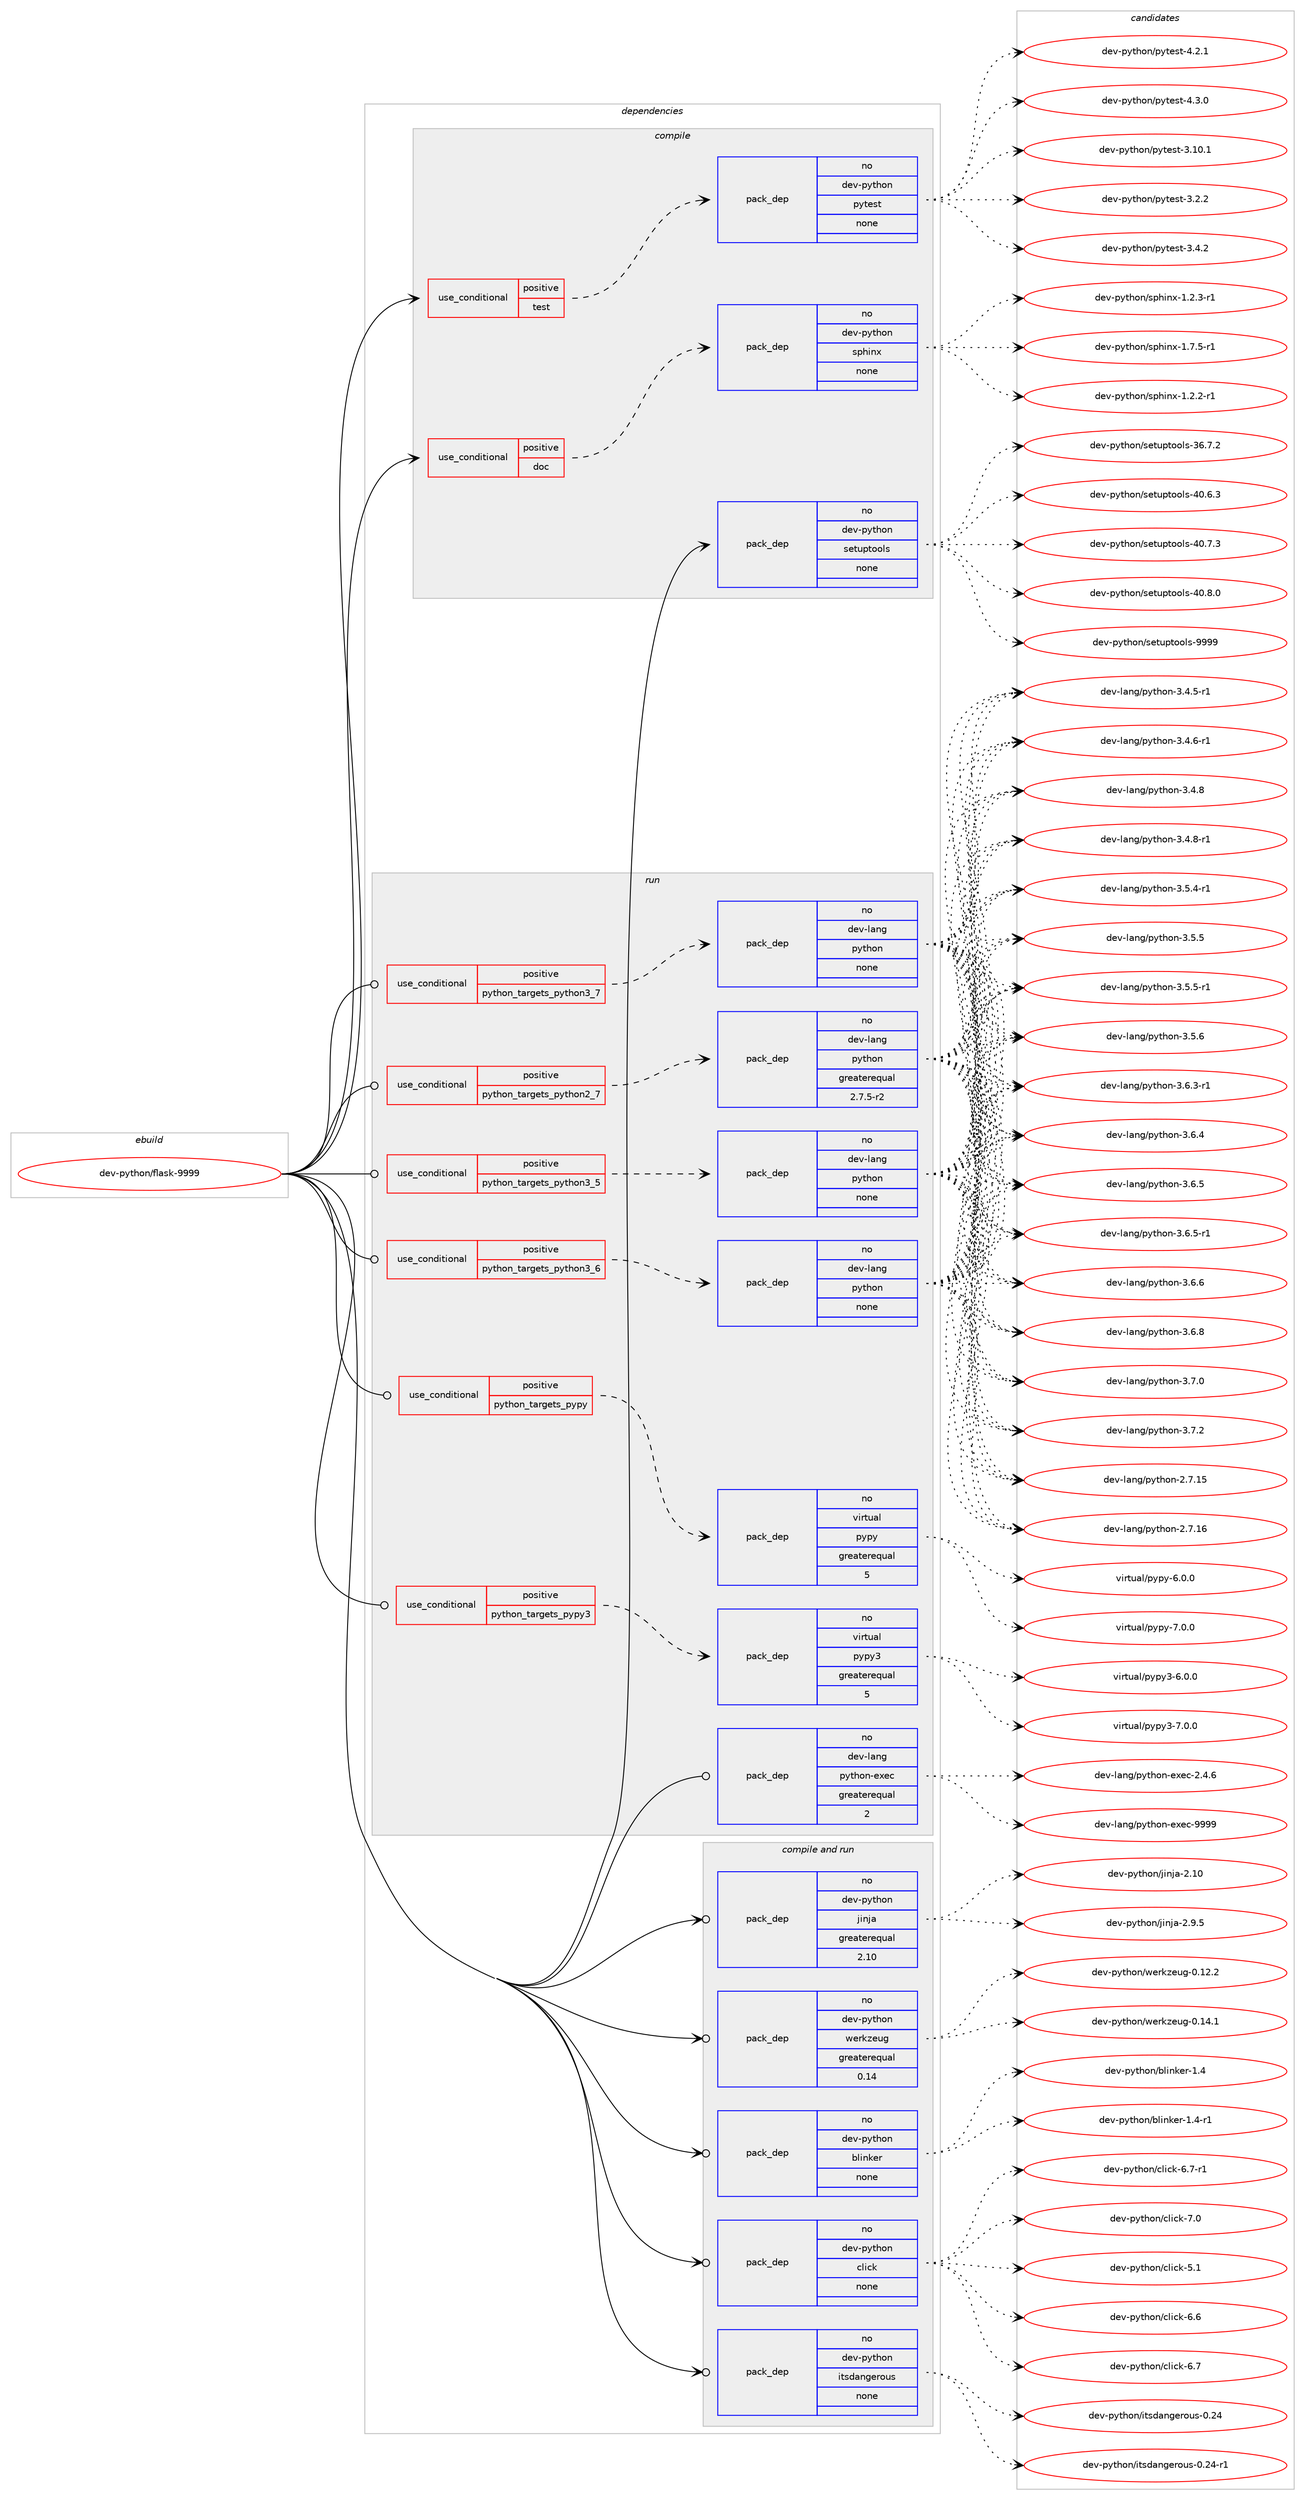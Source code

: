 digraph prolog {

# *************
# Graph options
# *************

newrank=true;
concentrate=true;
compound=true;
graph [rankdir=LR,fontname=Helvetica,fontsize=10,ranksep=1.5];#, ranksep=2.5, nodesep=0.2];
edge  [arrowhead=vee];
node  [fontname=Helvetica,fontsize=10];

# **********
# The ebuild
# **********

subgraph cluster_leftcol {
color=gray;
rank=same;
label=<<i>ebuild</i>>;
id [label="dev-python/flask-9999", color=red, width=4, href="../dev-python/flask-9999.svg"];
}

# ****************
# The dependencies
# ****************

subgraph cluster_midcol {
color=gray;
label=<<i>dependencies</i>>;
subgraph cluster_compile {
fillcolor="#eeeeee";
style=filled;
label=<<i>compile</i>>;
subgraph cond374284 {
dependency1409112 [label=<<TABLE BORDER="0" CELLBORDER="1" CELLSPACING="0" CELLPADDING="4"><TR><TD ROWSPAN="3" CELLPADDING="10">use_conditional</TD></TR><TR><TD>positive</TD></TR><TR><TD>doc</TD></TR></TABLE>>, shape=none, color=red];
subgraph pack1011569 {
dependency1409113 [label=<<TABLE BORDER="0" CELLBORDER="1" CELLSPACING="0" CELLPADDING="4" WIDTH="220"><TR><TD ROWSPAN="6" CELLPADDING="30">pack_dep</TD></TR><TR><TD WIDTH="110">no</TD></TR><TR><TD>dev-python</TD></TR><TR><TD>sphinx</TD></TR><TR><TD>none</TD></TR><TR><TD></TD></TR></TABLE>>, shape=none, color=blue];
}
dependency1409112:e -> dependency1409113:w [weight=20,style="dashed",arrowhead="vee"];
}
id:e -> dependency1409112:w [weight=20,style="solid",arrowhead="vee"];
subgraph cond374285 {
dependency1409114 [label=<<TABLE BORDER="0" CELLBORDER="1" CELLSPACING="0" CELLPADDING="4"><TR><TD ROWSPAN="3" CELLPADDING="10">use_conditional</TD></TR><TR><TD>positive</TD></TR><TR><TD>test</TD></TR></TABLE>>, shape=none, color=red];
subgraph pack1011570 {
dependency1409115 [label=<<TABLE BORDER="0" CELLBORDER="1" CELLSPACING="0" CELLPADDING="4" WIDTH="220"><TR><TD ROWSPAN="6" CELLPADDING="30">pack_dep</TD></TR><TR><TD WIDTH="110">no</TD></TR><TR><TD>dev-python</TD></TR><TR><TD>pytest</TD></TR><TR><TD>none</TD></TR><TR><TD></TD></TR></TABLE>>, shape=none, color=blue];
}
dependency1409114:e -> dependency1409115:w [weight=20,style="dashed",arrowhead="vee"];
}
id:e -> dependency1409114:w [weight=20,style="solid",arrowhead="vee"];
subgraph pack1011571 {
dependency1409116 [label=<<TABLE BORDER="0" CELLBORDER="1" CELLSPACING="0" CELLPADDING="4" WIDTH="220"><TR><TD ROWSPAN="6" CELLPADDING="30">pack_dep</TD></TR><TR><TD WIDTH="110">no</TD></TR><TR><TD>dev-python</TD></TR><TR><TD>setuptools</TD></TR><TR><TD>none</TD></TR><TR><TD></TD></TR></TABLE>>, shape=none, color=blue];
}
id:e -> dependency1409116:w [weight=20,style="solid",arrowhead="vee"];
}
subgraph cluster_compileandrun {
fillcolor="#eeeeee";
style=filled;
label=<<i>compile and run</i>>;
subgraph pack1011572 {
dependency1409117 [label=<<TABLE BORDER="0" CELLBORDER="1" CELLSPACING="0" CELLPADDING="4" WIDTH="220"><TR><TD ROWSPAN="6" CELLPADDING="30">pack_dep</TD></TR><TR><TD WIDTH="110">no</TD></TR><TR><TD>dev-python</TD></TR><TR><TD>blinker</TD></TR><TR><TD>none</TD></TR><TR><TD></TD></TR></TABLE>>, shape=none, color=blue];
}
id:e -> dependency1409117:w [weight=20,style="solid",arrowhead="odotvee"];
subgraph pack1011573 {
dependency1409118 [label=<<TABLE BORDER="0" CELLBORDER="1" CELLSPACING="0" CELLPADDING="4" WIDTH="220"><TR><TD ROWSPAN="6" CELLPADDING="30">pack_dep</TD></TR><TR><TD WIDTH="110">no</TD></TR><TR><TD>dev-python</TD></TR><TR><TD>click</TD></TR><TR><TD>none</TD></TR><TR><TD></TD></TR></TABLE>>, shape=none, color=blue];
}
id:e -> dependency1409118:w [weight=20,style="solid",arrowhead="odotvee"];
subgraph pack1011574 {
dependency1409119 [label=<<TABLE BORDER="0" CELLBORDER="1" CELLSPACING="0" CELLPADDING="4" WIDTH="220"><TR><TD ROWSPAN="6" CELLPADDING="30">pack_dep</TD></TR><TR><TD WIDTH="110">no</TD></TR><TR><TD>dev-python</TD></TR><TR><TD>itsdangerous</TD></TR><TR><TD>none</TD></TR><TR><TD></TD></TR></TABLE>>, shape=none, color=blue];
}
id:e -> dependency1409119:w [weight=20,style="solid",arrowhead="odotvee"];
subgraph pack1011575 {
dependency1409120 [label=<<TABLE BORDER="0" CELLBORDER="1" CELLSPACING="0" CELLPADDING="4" WIDTH="220"><TR><TD ROWSPAN="6" CELLPADDING="30">pack_dep</TD></TR><TR><TD WIDTH="110">no</TD></TR><TR><TD>dev-python</TD></TR><TR><TD>jinja</TD></TR><TR><TD>greaterequal</TD></TR><TR><TD>2.10</TD></TR></TABLE>>, shape=none, color=blue];
}
id:e -> dependency1409120:w [weight=20,style="solid",arrowhead="odotvee"];
subgraph pack1011576 {
dependency1409121 [label=<<TABLE BORDER="0" CELLBORDER="1" CELLSPACING="0" CELLPADDING="4" WIDTH="220"><TR><TD ROWSPAN="6" CELLPADDING="30">pack_dep</TD></TR><TR><TD WIDTH="110">no</TD></TR><TR><TD>dev-python</TD></TR><TR><TD>werkzeug</TD></TR><TR><TD>greaterequal</TD></TR><TR><TD>0.14</TD></TR></TABLE>>, shape=none, color=blue];
}
id:e -> dependency1409121:w [weight=20,style="solid",arrowhead="odotvee"];
}
subgraph cluster_run {
fillcolor="#eeeeee";
style=filled;
label=<<i>run</i>>;
subgraph cond374286 {
dependency1409122 [label=<<TABLE BORDER="0" CELLBORDER="1" CELLSPACING="0" CELLPADDING="4"><TR><TD ROWSPAN="3" CELLPADDING="10">use_conditional</TD></TR><TR><TD>positive</TD></TR><TR><TD>python_targets_pypy</TD></TR></TABLE>>, shape=none, color=red];
subgraph pack1011577 {
dependency1409123 [label=<<TABLE BORDER="0" CELLBORDER="1" CELLSPACING="0" CELLPADDING="4" WIDTH="220"><TR><TD ROWSPAN="6" CELLPADDING="30">pack_dep</TD></TR><TR><TD WIDTH="110">no</TD></TR><TR><TD>virtual</TD></TR><TR><TD>pypy</TD></TR><TR><TD>greaterequal</TD></TR><TR><TD>5</TD></TR></TABLE>>, shape=none, color=blue];
}
dependency1409122:e -> dependency1409123:w [weight=20,style="dashed",arrowhead="vee"];
}
id:e -> dependency1409122:w [weight=20,style="solid",arrowhead="odot"];
subgraph cond374287 {
dependency1409124 [label=<<TABLE BORDER="0" CELLBORDER="1" CELLSPACING="0" CELLPADDING="4"><TR><TD ROWSPAN="3" CELLPADDING="10">use_conditional</TD></TR><TR><TD>positive</TD></TR><TR><TD>python_targets_pypy3</TD></TR></TABLE>>, shape=none, color=red];
subgraph pack1011578 {
dependency1409125 [label=<<TABLE BORDER="0" CELLBORDER="1" CELLSPACING="0" CELLPADDING="4" WIDTH="220"><TR><TD ROWSPAN="6" CELLPADDING="30">pack_dep</TD></TR><TR><TD WIDTH="110">no</TD></TR><TR><TD>virtual</TD></TR><TR><TD>pypy3</TD></TR><TR><TD>greaterequal</TD></TR><TR><TD>5</TD></TR></TABLE>>, shape=none, color=blue];
}
dependency1409124:e -> dependency1409125:w [weight=20,style="dashed",arrowhead="vee"];
}
id:e -> dependency1409124:w [weight=20,style="solid",arrowhead="odot"];
subgraph cond374288 {
dependency1409126 [label=<<TABLE BORDER="0" CELLBORDER="1" CELLSPACING="0" CELLPADDING="4"><TR><TD ROWSPAN="3" CELLPADDING="10">use_conditional</TD></TR><TR><TD>positive</TD></TR><TR><TD>python_targets_python2_7</TD></TR></TABLE>>, shape=none, color=red];
subgraph pack1011579 {
dependency1409127 [label=<<TABLE BORDER="0" CELLBORDER="1" CELLSPACING="0" CELLPADDING="4" WIDTH="220"><TR><TD ROWSPAN="6" CELLPADDING="30">pack_dep</TD></TR><TR><TD WIDTH="110">no</TD></TR><TR><TD>dev-lang</TD></TR><TR><TD>python</TD></TR><TR><TD>greaterequal</TD></TR><TR><TD>2.7.5-r2</TD></TR></TABLE>>, shape=none, color=blue];
}
dependency1409126:e -> dependency1409127:w [weight=20,style="dashed",arrowhead="vee"];
}
id:e -> dependency1409126:w [weight=20,style="solid",arrowhead="odot"];
subgraph cond374289 {
dependency1409128 [label=<<TABLE BORDER="0" CELLBORDER="1" CELLSPACING="0" CELLPADDING="4"><TR><TD ROWSPAN="3" CELLPADDING="10">use_conditional</TD></TR><TR><TD>positive</TD></TR><TR><TD>python_targets_python3_5</TD></TR></TABLE>>, shape=none, color=red];
subgraph pack1011580 {
dependency1409129 [label=<<TABLE BORDER="0" CELLBORDER="1" CELLSPACING="0" CELLPADDING="4" WIDTH="220"><TR><TD ROWSPAN="6" CELLPADDING="30">pack_dep</TD></TR><TR><TD WIDTH="110">no</TD></TR><TR><TD>dev-lang</TD></TR><TR><TD>python</TD></TR><TR><TD>none</TD></TR><TR><TD></TD></TR></TABLE>>, shape=none, color=blue];
}
dependency1409128:e -> dependency1409129:w [weight=20,style="dashed",arrowhead="vee"];
}
id:e -> dependency1409128:w [weight=20,style="solid",arrowhead="odot"];
subgraph cond374290 {
dependency1409130 [label=<<TABLE BORDER="0" CELLBORDER="1" CELLSPACING="0" CELLPADDING="4"><TR><TD ROWSPAN="3" CELLPADDING="10">use_conditional</TD></TR><TR><TD>positive</TD></TR><TR><TD>python_targets_python3_6</TD></TR></TABLE>>, shape=none, color=red];
subgraph pack1011581 {
dependency1409131 [label=<<TABLE BORDER="0" CELLBORDER="1" CELLSPACING="0" CELLPADDING="4" WIDTH="220"><TR><TD ROWSPAN="6" CELLPADDING="30">pack_dep</TD></TR><TR><TD WIDTH="110">no</TD></TR><TR><TD>dev-lang</TD></TR><TR><TD>python</TD></TR><TR><TD>none</TD></TR><TR><TD></TD></TR></TABLE>>, shape=none, color=blue];
}
dependency1409130:e -> dependency1409131:w [weight=20,style="dashed",arrowhead="vee"];
}
id:e -> dependency1409130:w [weight=20,style="solid",arrowhead="odot"];
subgraph cond374291 {
dependency1409132 [label=<<TABLE BORDER="0" CELLBORDER="1" CELLSPACING="0" CELLPADDING="4"><TR><TD ROWSPAN="3" CELLPADDING="10">use_conditional</TD></TR><TR><TD>positive</TD></TR><TR><TD>python_targets_python3_7</TD></TR></TABLE>>, shape=none, color=red];
subgraph pack1011582 {
dependency1409133 [label=<<TABLE BORDER="0" CELLBORDER="1" CELLSPACING="0" CELLPADDING="4" WIDTH="220"><TR><TD ROWSPAN="6" CELLPADDING="30">pack_dep</TD></TR><TR><TD WIDTH="110">no</TD></TR><TR><TD>dev-lang</TD></TR><TR><TD>python</TD></TR><TR><TD>none</TD></TR><TR><TD></TD></TR></TABLE>>, shape=none, color=blue];
}
dependency1409132:e -> dependency1409133:w [weight=20,style="dashed",arrowhead="vee"];
}
id:e -> dependency1409132:w [weight=20,style="solid",arrowhead="odot"];
subgraph pack1011583 {
dependency1409134 [label=<<TABLE BORDER="0" CELLBORDER="1" CELLSPACING="0" CELLPADDING="4" WIDTH="220"><TR><TD ROWSPAN="6" CELLPADDING="30">pack_dep</TD></TR><TR><TD WIDTH="110">no</TD></TR><TR><TD>dev-lang</TD></TR><TR><TD>python-exec</TD></TR><TR><TD>greaterequal</TD></TR><TR><TD>2</TD></TR></TABLE>>, shape=none, color=blue];
}
id:e -> dependency1409134:w [weight=20,style="solid",arrowhead="odot"];
}
}

# **************
# The candidates
# **************

subgraph cluster_choices {
rank=same;
color=gray;
label=<<i>candidates</i>>;

subgraph choice1011569 {
color=black;
nodesep=1;
choice10010111845112121116104111110471151121041051101204549465046504511449 [label="dev-python/sphinx-1.2.2-r1", color=red, width=4,href="../dev-python/sphinx-1.2.2-r1.svg"];
choice10010111845112121116104111110471151121041051101204549465046514511449 [label="dev-python/sphinx-1.2.3-r1", color=red, width=4,href="../dev-python/sphinx-1.2.3-r1.svg"];
choice10010111845112121116104111110471151121041051101204549465546534511449 [label="dev-python/sphinx-1.7.5-r1", color=red, width=4,href="../dev-python/sphinx-1.7.5-r1.svg"];
dependency1409113:e -> choice10010111845112121116104111110471151121041051101204549465046504511449:w [style=dotted,weight="100"];
dependency1409113:e -> choice10010111845112121116104111110471151121041051101204549465046514511449:w [style=dotted,weight="100"];
dependency1409113:e -> choice10010111845112121116104111110471151121041051101204549465546534511449:w [style=dotted,weight="100"];
}
subgraph choice1011570 {
color=black;
nodesep=1;
choice100101118451121211161041111104711212111610111511645514649484649 [label="dev-python/pytest-3.10.1", color=red, width=4,href="../dev-python/pytest-3.10.1.svg"];
choice1001011184511212111610411111047112121116101115116455146504650 [label="dev-python/pytest-3.2.2", color=red, width=4,href="../dev-python/pytest-3.2.2.svg"];
choice1001011184511212111610411111047112121116101115116455146524650 [label="dev-python/pytest-3.4.2", color=red, width=4,href="../dev-python/pytest-3.4.2.svg"];
choice1001011184511212111610411111047112121116101115116455246504649 [label="dev-python/pytest-4.2.1", color=red, width=4,href="../dev-python/pytest-4.2.1.svg"];
choice1001011184511212111610411111047112121116101115116455246514648 [label="dev-python/pytest-4.3.0", color=red, width=4,href="../dev-python/pytest-4.3.0.svg"];
dependency1409115:e -> choice100101118451121211161041111104711212111610111511645514649484649:w [style=dotted,weight="100"];
dependency1409115:e -> choice1001011184511212111610411111047112121116101115116455146504650:w [style=dotted,weight="100"];
dependency1409115:e -> choice1001011184511212111610411111047112121116101115116455146524650:w [style=dotted,weight="100"];
dependency1409115:e -> choice1001011184511212111610411111047112121116101115116455246504649:w [style=dotted,weight="100"];
dependency1409115:e -> choice1001011184511212111610411111047112121116101115116455246514648:w [style=dotted,weight="100"];
}
subgraph choice1011571 {
color=black;
nodesep=1;
choice100101118451121211161041111104711510111611711211611111110811545515446554650 [label="dev-python/setuptools-36.7.2", color=red, width=4,href="../dev-python/setuptools-36.7.2.svg"];
choice100101118451121211161041111104711510111611711211611111110811545524846544651 [label="dev-python/setuptools-40.6.3", color=red, width=4,href="../dev-python/setuptools-40.6.3.svg"];
choice100101118451121211161041111104711510111611711211611111110811545524846554651 [label="dev-python/setuptools-40.7.3", color=red, width=4,href="../dev-python/setuptools-40.7.3.svg"];
choice100101118451121211161041111104711510111611711211611111110811545524846564648 [label="dev-python/setuptools-40.8.0", color=red, width=4,href="../dev-python/setuptools-40.8.0.svg"];
choice10010111845112121116104111110471151011161171121161111111081154557575757 [label="dev-python/setuptools-9999", color=red, width=4,href="../dev-python/setuptools-9999.svg"];
dependency1409116:e -> choice100101118451121211161041111104711510111611711211611111110811545515446554650:w [style=dotted,weight="100"];
dependency1409116:e -> choice100101118451121211161041111104711510111611711211611111110811545524846544651:w [style=dotted,weight="100"];
dependency1409116:e -> choice100101118451121211161041111104711510111611711211611111110811545524846554651:w [style=dotted,weight="100"];
dependency1409116:e -> choice100101118451121211161041111104711510111611711211611111110811545524846564648:w [style=dotted,weight="100"];
dependency1409116:e -> choice10010111845112121116104111110471151011161171121161111111081154557575757:w [style=dotted,weight="100"];
}
subgraph choice1011572 {
color=black;
nodesep=1;
choice10010111845112121116104111110479810810511010710111445494652 [label="dev-python/blinker-1.4", color=red, width=4,href="../dev-python/blinker-1.4.svg"];
choice100101118451121211161041111104798108105110107101114454946524511449 [label="dev-python/blinker-1.4-r1", color=red, width=4,href="../dev-python/blinker-1.4-r1.svg"];
dependency1409117:e -> choice10010111845112121116104111110479810810511010710111445494652:w [style=dotted,weight="100"];
dependency1409117:e -> choice100101118451121211161041111104798108105110107101114454946524511449:w [style=dotted,weight="100"];
}
subgraph choice1011573 {
color=black;
nodesep=1;
choice1001011184511212111610411111047991081059910745534649 [label="dev-python/click-5.1", color=red, width=4,href="../dev-python/click-5.1.svg"];
choice1001011184511212111610411111047991081059910745544654 [label="dev-python/click-6.6", color=red, width=4,href="../dev-python/click-6.6.svg"];
choice1001011184511212111610411111047991081059910745544655 [label="dev-python/click-6.7", color=red, width=4,href="../dev-python/click-6.7.svg"];
choice10010111845112121116104111110479910810599107455446554511449 [label="dev-python/click-6.7-r1", color=red, width=4,href="../dev-python/click-6.7-r1.svg"];
choice1001011184511212111610411111047991081059910745554648 [label="dev-python/click-7.0", color=red, width=4,href="../dev-python/click-7.0.svg"];
dependency1409118:e -> choice1001011184511212111610411111047991081059910745534649:w [style=dotted,weight="100"];
dependency1409118:e -> choice1001011184511212111610411111047991081059910745544654:w [style=dotted,weight="100"];
dependency1409118:e -> choice1001011184511212111610411111047991081059910745544655:w [style=dotted,weight="100"];
dependency1409118:e -> choice10010111845112121116104111110479910810599107455446554511449:w [style=dotted,weight="100"];
dependency1409118:e -> choice1001011184511212111610411111047991081059910745554648:w [style=dotted,weight="100"];
}
subgraph choice1011574 {
color=black;
nodesep=1;
choice1001011184511212111610411111047105116115100971101031011141111171154548465052 [label="dev-python/itsdangerous-0.24", color=red, width=4,href="../dev-python/itsdangerous-0.24.svg"];
choice10010111845112121116104111110471051161151009711010310111411111711545484650524511449 [label="dev-python/itsdangerous-0.24-r1", color=red, width=4,href="../dev-python/itsdangerous-0.24-r1.svg"];
dependency1409119:e -> choice1001011184511212111610411111047105116115100971101031011141111171154548465052:w [style=dotted,weight="100"];
dependency1409119:e -> choice10010111845112121116104111110471051161151009711010310111411111711545484650524511449:w [style=dotted,weight="100"];
}
subgraph choice1011575 {
color=black;
nodesep=1;
choice1001011184511212111610411111047106105110106974550464948 [label="dev-python/jinja-2.10", color=red, width=4,href="../dev-python/jinja-2.10.svg"];
choice100101118451121211161041111104710610511010697455046574653 [label="dev-python/jinja-2.9.5", color=red, width=4,href="../dev-python/jinja-2.9.5.svg"];
dependency1409120:e -> choice1001011184511212111610411111047106105110106974550464948:w [style=dotted,weight="100"];
dependency1409120:e -> choice100101118451121211161041111104710610511010697455046574653:w [style=dotted,weight="100"];
}
subgraph choice1011576 {
color=black;
nodesep=1;
choice100101118451121211161041111104711910111410712210111710345484649504650 [label="dev-python/werkzeug-0.12.2", color=red, width=4,href="../dev-python/werkzeug-0.12.2.svg"];
choice100101118451121211161041111104711910111410712210111710345484649524649 [label="dev-python/werkzeug-0.14.1", color=red, width=4,href="../dev-python/werkzeug-0.14.1.svg"];
dependency1409121:e -> choice100101118451121211161041111104711910111410712210111710345484649504650:w [style=dotted,weight="100"];
dependency1409121:e -> choice100101118451121211161041111104711910111410712210111710345484649524649:w [style=dotted,weight="100"];
}
subgraph choice1011577 {
color=black;
nodesep=1;
choice1181051141161179710847112121112121455446484648 [label="virtual/pypy-6.0.0", color=red, width=4,href="../virtual/pypy-6.0.0.svg"];
choice1181051141161179710847112121112121455546484648 [label="virtual/pypy-7.0.0", color=red, width=4,href="../virtual/pypy-7.0.0.svg"];
dependency1409123:e -> choice1181051141161179710847112121112121455446484648:w [style=dotted,weight="100"];
dependency1409123:e -> choice1181051141161179710847112121112121455546484648:w [style=dotted,weight="100"];
}
subgraph choice1011578 {
color=black;
nodesep=1;
choice118105114116117971084711212111212151455446484648 [label="virtual/pypy3-6.0.0", color=red, width=4,href="../virtual/pypy3-6.0.0.svg"];
choice118105114116117971084711212111212151455546484648 [label="virtual/pypy3-7.0.0", color=red, width=4,href="../virtual/pypy3-7.0.0.svg"];
dependency1409125:e -> choice118105114116117971084711212111212151455446484648:w [style=dotted,weight="100"];
dependency1409125:e -> choice118105114116117971084711212111212151455546484648:w [style=dotted,weight="100"];
}
subgraph choice1011579 {
color=black;
nodesep=1;
choice10010111845108971101034711212111610411111045504655464953 [label="dev-lang/python-2.7.15", color=red, width=4,href="../dev-lang/python-2.7.15.svg"];
choice10010111845108971101034711212111610411111045504655464954 [label="dev-lang/python-2.7.16", color=red, width=4,href="../dev-lang/python-2.7.16.svg"];
choice1001011184510897110103471121211161041111104551465246534511449 [label="dev-lang/python-3.4.5-r1", color=red, width=4,href="../dev-lang/python-3.4.5-r1.svg"];
choice1001011184510897110103471121211161041111104551465246544511449 [label="dev-lang/python-3.4.6-r1", color=red, width=4,href="../dev-lang/python-3.4.6-r1.svg"];
choice100101118451089711010347112121116104111110455146524656 [label="dev-lang/python-3.4.8", color=red, width=4,href="../dev-lang/python-3.4.8.svg"];
choice1001011184510897110103471121211161041111104551465246564511449 [label="dev-lang/python-3.4.8-r1", color=red, width=4,href="../dev-lang/python-3.4.8-r1.svg"];
choice1001011184510897110103471121211161041111104551465346524511449 [label="dev-lang/python-3.5.4-r1", color=red, width=4,href="../dev-lang/python-3.5.4-r1.svg"];
choice100101118451089711010347112121116104111110455146534653 [label="dev-lang/python-3.5.5", color=red, width=4,href="../dev-lang/python-3.5.5.svg"];
choice1001011184510897110103471121211161041111104551465346534511449 [label="dev-lang/python-3.5.5-r1", color=red, width=4,href="../dev-lang/python-3.5.5-r1.svg"];
choice100101118451089711010347112121116104111110455146534654 [label="dev-lang/python-3.5.6", color=red, width=4,href="../dev-lang/python-3.5.6.svg"];
choice1001011184510897110103471121211161041111104551465446514511449 [label="dev-lang/python-3.6.3-r1", color=red, width=4,href="../dev-lang/python-3.6.3-r1.svg"];
choice100101118451089711010347112121116104111110455146544652 [label="dev-lang/python-3.6.4", color=red, width=4,href="../dev-lang/python-3.6.4.svg"];
choice100101118451089711010347112121116104111110455146544653 [label="dev-lang/python-3.6.5", color=red, width=4,href="../dev-lang/python-3.6.5.svg"];
choice1001011184510897110103471121211161041111104551465446534511449 [label="dev-lang/python-3.6.5-r1", color=red, width=4,href="../dev-lang/python-3.6.5-r1.svg"];
choice100101118451089711010347112121116104111110455146544654 [label="dev-lang/python-3.6.6", color=red, width=4,href="../dev-lang/python-3.6.6.svg"];
choice100101118451089711010347112121116104111110455146544656 [label="dev-lang/python-3.6.8", color=red, width=4,href="../dev-lang/python-3.6.8.svg"];
choice100101118451089711010347112121116104111110455146554648 [label="dev-lang/python-3.7.0", color=red, width=4,href="../dev-lang/python-3.7.0.svg"];
choice100101118451089711010347112121116104111110455146554650 [label="dev-lang/python-3.7.2", color=red, width=4,href="../dev-lang/python-3.7.2.svg"];
dependency1409127:e -> choice10010111845108971101034711212111610411111045504655464953:w [style=dotted,weight="100"];
dependency1409127:e -> choice10010111845108971101034711212111610411111045504655464954:w [style=dotted,weight="100"];
dependency1409127:e -> choice1001011184510897110103471121211161041111104551465246534511449:w [style=dotted,weight="100"];
dependency1409127:e -> choice1001011184510897110103471121211161041111104551465246544511449:w [style=dotted,weight="100"];
dependency1409127:e -> choice100101118451089711010347112121116104111110455146524656:w [style=dotted,weight="100"];
dependency1409127:e -> choice1001011184510897110103471121211161041111104551465246564511449:w [style=dotted,weight="100"];
dependency1409127:e -> choice1001011184510897110103471121211161041111104551465346524511449:w [style=dotted,weight="100"];
dependency1409127:e -> choice100101118451089711010347112121116104111110455146534653:w [style=dotted,weight="100"];
dependency1409127:e -> choice1001011184510897110103471121211161041111104551465346534511449:w [style=dotted,weight="100"];
dependency1409127:e -> choice100101118451089711010347112121116104111110455146534654:w [style=dotted,weight="100"];
dependency1409127:e -> choice1001011184510897110103471121211161041111104551465446514511449:w [style=dotted,weight="100"];
dependency1409127:e -> choice100101118451089711010347112121116104111110455146544652:w [style=dotted,weight="100"];
dependency1409127:e -> choice100101118451089711010347112121116104111110455146544653:w [style=dotted,weight="100"];
dependency1409127:e -> choice1001011184510897110103471121211161041111104551465446534511449:w [style=dotted,weight="100"];
dependency1409127:e -> choice100101118451089711010347112121116104111110455146544654:w [style=dotted,weight="100"];
dependency1409127:e -> choice100101118451089711010347112121116104111110455146544656:w [style=dotted,weight="100"];
dependency1409127:e -> choice100101118451089711010347112121116104111110455146554648:w [style=dotted,weight="100"];
dependency1409127:e -> choice100101118451089711010347112121116104111110455146554650:w [style=dotted,weight="100"];
}
subgraph choice1011580 {
color=black;
nodesep=1;
choice10010111845108971101034711212111610411111045504655464953 [label="dev-lang/python-2.7.15", color=red, width=4,href="../dev-lang/python-2.7.15.svg"];
choice10010111845108971101034711212111610411111045504655464954 [label="dev-lang/python-2.7.16", color=red, width=4,href="../dev-lang/python-2.7.16.svg"];
choice1001011184510897110103471121211161041111104551465246534511449 [label="dev-lang/python-3.4.5-r1", color=red, width=4,href="../dev-lang/python-3.4.5-r1.svg"];
choice1001011184510897110103471121211161041111104551465246544511449 [label="dev-lang/python-3.4.6-r1", color=red, width=4,href="../dev-lang/python-3.4.6-r1.svg"];
choice100101118451089711010347112121116104111110455146524656 [label="dev-lang/python-3.4.8", color=red, width=4,href="../dev-lang/python-3.4.8.svg"];
choice1001011184510897110103471121211161041111104551465246564511449 [label="dev-lang/python-3.4.8-r1", color=red, width=4,href="../dev-lang/python-3.4.8-r1.svg"];
choice1001011184510897110103471121211161041111104551465346524511449 [label="dev-lang/python-3.5.4-r1", color=red, width=4,href="../dev-lang/python-3.5.4-r1.svg"];
choice100101118451089711010347112121116104111110455146534653 [label="dev-lang/python-3.5.5", color=red, width=4,href="../dev-lang/python-3.5.5.svg"];
choice1001011184510897110103471121211161041111104551465346534511449 [label="dev-lang/python-3.5.5-r1", color=red, width=4,href="../dev-lang/python-3.5.5-r1.svg"];
choice100101118451089711010347112121116104111110455146534654 [label="dev-lang/python-3.5.6", color=red, width=4,href="../dev-lang/python-3.5.6.svg"];
choice1001011184510897110103471121211161041111104551465446514511449 [label="dev-lang/python-3.6.3-r1", color=red, width=4,href="../dev-lang/python-3.6.3-r1.svg"];
choice100101118451089711010347112121116104111110455146544652 [label="dev-lang/python-3.6.4", color=red, width=4,href="../dev-lang/python-3.6.4.svg"];
choice100101118451089711010347112121116104111110455146544653 [label="dev-lang/python-3.6.5", color=red, width=4,href="../dev-lang/python-3.6.5.svg"];
choice1001011184510897110103471121211161041111104551465446534511449 [label="dev-lang/python-3.6.5-r1", color=red, width=4,href="../dev-lang/python-3.6.5-r1.svg"];
choice100101118451089711010347112121116104111110455146544654 [label="dev-lang/python-3.6.6", color=red, width=4,href="../dev-lang/python-3.6.6.svg"];
choice100101118451089711010347112121116104111110455146544656 [label="dev-lang/python-3.6.8", color=red, width=4,href="../dev-lang/python-3.6.8.svg"];
choice100101118451089711010347112121116104111110455146554648 [label="dev-lang/python-3.7.0", color=red, width=4,href="../dev-lang/python-3.7.0.svg"];
choice100101118451089711010347112121116104111110455146554650 [label="dev-lang/python-3.7.2", color=red, width=4,href="../dev-lang/python-3.7.2.svg"];
dependency1409129:e -> choice10010111845108971101034711212111610411111045504655464953:w [style=dotted,weight="100"];
dependency1409129:e -> choice10010111845108971101034711212111610411111045504655464954:w [style=dotted,weight="100"];
dependency1409129:e -> choice1001011184510897110103471121211161041111104551465246534511449:w [style=dotted,weight="100"];
dependency1409129:e -> choice1001011184510897110103471121211161041111104551465246544511449:w [style=dotted,weight="100"];
dependency1409129:e -> choice100101118451089711010347112121116104111110455146524656:w [style=dotted,weight="100"];
dependency1409129:e -> choice1001011184510897110103471121211161041111104551465246564511449:w [style=dotted,weight="100"];
dependency1409129:e -> choice1001011184510897110103471121211161041111104551465346524511449:w [style=dotted,weight="100"];
dependency1409129:e -> choice100101118451089711010347112121116104111110455146534653:w [style=dotted,weight="100"];
dependency1409129:e -> choice1001011184510897110103471121211161041111104551465346534511449:w [style=dotted,weight="100"];
dependency1409129:e -> choice100101118451089711010347112121116104111110455146534654:w [style=dotted,weight="100"];
dependency1409129:e -> choice1001011184510897110103471121211161041111104551465446514511449:w [style=dotted,weight="100"];
dependency1409129:e -> choice100101118451089711010347112121116104111110455146544652:w [style=dotted,weight="100"];
dependency1409129:e -> choice100101118451089711010347112121116104111110455146544653:w [style=dotted,weight="100"];
dependency1409129:e -> choice1001011184510897110103471121211161041111104551465446534511449:w [style=dotted,weight="100"];
dependency1409129:e -> choice100101118451089711010347112121116104111110455146544654:w [style=dotted,weight="100"];
dependency1409129:e -> choice100101118451089711010347112121116104111110455146544656:w [style=dotted,weight="100"];
dependency1409129:e -> choice100101118451089711010347112121116104111110455146554648:w [style=dotted,weight="100"];
dependency1409129:e -> choice100101118451089711010347112121116104111110455146554650:w [style=dotted,weight="100"];
}
subgraph choice1011581 {
color=black;
nodesep=1;
choice10010111845108971101034711212111610411111045504655464953 [label="dev-lang/python-2.7.15", color=red, width=4,href="../dev-lang/python-2.7.15.svg"];
choice10010111845108971101034711212111610411111045504655464954 [label="dev-lang/python-2.7.16", color=red, width=4,href="../dev-lang/python-2.7.16.svg"];
choice1001011184510897110103471121211161041111104551465246534511449 [label="dev-lang/python-3.4.5-r1", color=red, width=4,href="../dev-lang/python-3.4.5-r1.svg"];
choice1001011184510897110103471121211161041111104551465246544511449 [label="dev-lang/python-3.4.6-r1", color=red, width=4,href="../dev-lang/python-3.4.6-r1.svg"];
choice100101118451089711010347112121116104111110455146524656 [label="dev-lang/python-3.4.8", color=red, width=4,href="../dev-lang/python-3.4.8.svg"];
choice1001011184510897110103471121211161041111104551465246564511449 [label="dev-lang/python-3.4.8-r1", color=red, width=4,href="../dev-lang/python-3.4.8-r1.svg"];
choice1001011184510897110103471121211161041111104551465346524511449 [label="dev-lang/python-3.5.4-r1", color=red, width=4,href="../dev-lang/python-3.5.4-r1.svg"];
choice100101118451089711010347112121116104111110455146534653 [label="dev-lang/python-3.5.5", color=red, width=4,href="../dev-lang/python-3.5.5.svg"];
choice1001011184510897110103471121211161041111104551465346534511449 [label="dev-lang/python-3.5.5-r1", color=red, width=4,href="../dev-lang/python-3.5.5-r1.svg"];
choice100101118451089711010347112121116104111110455146534654 [label="dev-lang/python-3.5.6", color=red, width=4,href="../dev-lang/python-3.5.6.svg"];
choice1001011184510897110103471121211161041111104551465446514511449 [label="dev-lang/python-3.6.3-r1", color=red, width=4,href="../dev-lang/python-3.6.3-r1.svg"];
choice100101118451089711010347112121116104111110455146544652 [label="dev-lang/python-3.6.4", color=red, width=4,href="../dev-lang/python-3.6.4.svg"];
choice100101118451089711010347112121116104111110455146544653 [label="dev-lang/python-3.6.5", color=red, width=4,href="../dev-lang/python-3.6.5.svg"];
choice1001011184510897110103471121211161041111104551465446534511449 [label="dev-lang/python-3.6.5-r1", color=red, width=4,href="../dev-lang/python-3.6.5-r1.svg"];
choice100101118451089711010347112121116104111110455146544654 [label="dev-lang/python-3.6.6", color=red, width=4,href="../dev-lang/python-3.6.6.svg"];
choice100101118451089711010347112121116104111110455146544656 [label="dev-lang/python-3.6.8", color=red, width=4,href="../dev-lang/python-3.6.8.svg"];
choice100101118451089711010347112121116104111110455146554648 [label="dev-lang/python-3.7.0", color=red, width=4,href="../dev-lang/python-3.7.0.svg"];
choice100101118451089711010347112121116104111110455146554650 [label="dev-lang/python-3.7.2", color=red, width=4,href="../dev-lang/python-3.7.2.svg"];
dependency1409131:e -> choice10010111845108971101034711212111610411111045504655464953:w [style=dotted,weight="100"];
dependency1409131:e -> choice10010111845108971101034711212111610411111045504655464954:w [style=dotted,weight="100"];
dependency1409131:e -> choice1001011184510897110103471121211161041111104551465246534511449:w [style=dotted,weight="100"];
dependency1409131:e -> choice1001011184510897110103471121211161041111104551465246544511449:w [style=dotted,weight="100"];
dependency1409131:e -> choice100101118451089711010347112121116104111110455146524656:w [style=dotted,weight="100"];
dependency1409131:e -> choice1001011184510897110103471121211161041111104551465246564511449:w [style=dotted,weight="100"];
dependency1409131:e -> choice1001011184510897110103471121211161041111104551465346524511449:w [style=dotted,weight="100"];
dependency1409131:e -> choice100101118451089711010347112121116104111110455146534653:w [style=dotted,weight="100"];
dependency1409131:e -> choice1001011184510897110103471121211161041111104551465346534511449:w [style=dotted,weight="100"];
dependency1409131:e -> choice100101118451089711010347112121116104111110455146534654:w [style=dotted,weight="100"];
dependency1409131:e -> choice1001011184510897110103471121211161041111104551465446514511449:w [style=dotted,weight="100"];
dependency1409131:e -> choice100101118451089711010347112121116104111110455146544652:w [style=dotted,weight="100"];
dependency1409131:e -> choice100101118451089711010347112121116104111110455146544653:w [style=dotted,weight="100"];
dependency1409131:e -> choice1001011184510897110103471121211161041111104551465446534511449:w [style=dotted,weight="100"];
dependency1409131:e -> choice100101118451089711010347112121116104111110455146544654:w [style=dotted,weight="100"];
dependency1409131:e -> choice100101118451089711010347112121116104111110455146544656:w [style=dotted,weight="100"];
dependency1409131:e -> choice100101118451089711010347112121116104111110455146554648:w [style=dotted,weight="100"];
dependency1409131:e -> choice100101118451089711010347112121116104111110455146554650:w [style=dotted,weight="100"];
}
subgraph choice1011582 {
color=black;
nodesep=1;
choice10010111845108971101034711212111610411111045504655464953 [label="dev-lang/python-2.7.15", color=red, width=4,href="../dev-lang/python-2.7.15.svg"];
choice10010111845108971101034711212111610411111045504655464954 [label="dev-lang/python-2.7.16", color=red, width=4,href="../dev-lang/python-2.7.16.svg"];
choice1001011184510897110103471121211161041111104551465246534511449 [label="dev-lang/python-3.4.5-r1", color=red, width=4,href="../dev-lang/python-3.4.5-r1.svg"];
choice1001011184510897110103471121211161041111104551465246544511449 [label="dev-lang/python-3.4.6-r1", color=red, width=4,href="../dev-lang/python-3.4.6-r1.svg"];
choice100101118451089711010347112121116104111110455146524656 [label="dev-lang/python-3.4.8", color=red, width=4,href="../dev-lang/python-3.4.8.svg"];
choice1001011184510897110103471121211161041111104551465246564511449 [label="dev-lang/python-3.4.8-r1", color=red, width=4,href="../dev-lang/python-3.4.8-r1.svg"];
choice1001011184510897110103471121211161041111104551465346524511449 [label="dev-lang/python-3.5.4-r1", color=red, width=4,href="../dev-lang/python-3.5.4-r1.svg"];
choice100101118451089711010347112121116104111110455146534653 [label="dev-lang/python-3.5.5", color=red, width=4,href="../dev-lang/python-3.5.5.svg"];
choice1001011184510897110103471121211161041111104551465346534511449 [label="dev-lang/python-3.5.5-r1", color=red, width=4,href="../dev-lang/python-3.5.5-r1.svg"];
choice100101118451089711010347112121116104111110455146534654 [label="dev-lang/python-3.5.6", color=red, width=4,href="../dev-lang/python-3.5.6.svg"];
choice1001011184510897110103471121211161041111104551465446514511449 [label="dev-lang/python-3.6.3-r1", color=red, width=4,href="../dev-lang/python-3.6.3-r1.svg"];
choice100101118451089711010347112121116104111110455146544652 [label="dev-lang/python-3.6.4", color=red, width=4,href="../dev-lang/python-3.6.4.svg"];
choice100101118451089711010347112121116104111110455146544653 [label="dev-lang/python-3.6.5", color=red, width=4,href="../dev-lang/python-3.6.5.svg"];
choice1001011184510897110103471121211161041111104551465446534511449 [label="dev-lang/python-3.6.5-r1", color=red, width=4,href="../dev-lang/python-3.6.5-r1.svg"];
choice100101118451089711010347112121116104111110455146544654 [label="dev-lang/python-3.6.6", color=red, width=4,href="../dev-lang/python-3.6.6.svg"];
choice100101118451089711010347112121116104111110455146544656 [label="dev-lang/python-3.6.8", color=red, width=4,href="../dev-lang/python-3.6.8.svg"];
choice100101118451089711010347112121116104111110455146554648 [label="dev-lang/python-3.7.0", color=red, width=4,href="../dev-lang/python-3.7.0.svg"];
choice100101118451089711010347112121116104111110455146554650 [label="dev-lang/python-3.7.2", color=red, width=4,href="../dev-lang/python-3.7.2.svg"];
dependency1409133:e -> choice10010111845108971101034711212111610411111045504655464953:w [style=dotted,weight="100"];
dependency1409133:e -> choice10010111845108971101034711212111610411111045504655464954:w [style=dotted,weight="100"];
dependency1409133:e -> choice1001011184510897110103471121211161041111104551465246534511449:w [style=dotted,weight="100"];
dependency1409133:e -> choice1001011184510897110103471121211161041111104551465246544511449:w [style=dotted,weight="100"];
dependency1409133:e -> choice100101118451089711010347112121116104111110455146524656:w [style=dotted,weight="100"];
dependency1409133:e -> choice1001011184510897110103471121211161041111104551465246564511449:w [style=dotted,weight="100"];
dependency1409133:e -> choice1001011184510897110103471121211161041111104551465346524511449:w [style=dotted,weight="100"];
dependency1409133:e -> choice100101118451089711010347112121116104111110455146534653:w [style=dotted,weight="100"];
dependency1409133:e -> choice1001011184510897110103471121211161041111104551465346534511449:w [style=dotted,weight="100"];
dependency1409133:e -> choice100101118451089711010347112121116104111110455146534654:w [style=dotted,weight="100"];
dependency1409133:e -> choice1001011184510897110103471121211161041111104551465446514511449:w [style=dotted,weight="100"];
dependency1409133:e -> choice100101118451089711010347112121116104111110455146544652:w [style=dotted,weight="100"];
dependency1409133:e -> choice100101118451089711010347112121116104111110455146544653:w [style=dotted,weight="100"];
dependency1409133:e -> choice1001011184510897110103471121211161041111104551465446534511449:w [style=dotted,weight="100"];
dependency1409133:e -> choice100101118451089711010347112121116104111110455146544654:w [style=dotted,weight="100"];
dependency1409133:e -> choice100101118451089711010347112121116104111110455146544656:w [style=dotted,weight="100"];
dependency1409133:e -> choice100101118451089711010347112121116104111110455146554648:w [style=dotted,weight="100"];
dependency1409133:e -> choice100101118451089711010347112121116104111110455146554650:w [style=dotted,weight="100"];
}
subgraph choice1011583 {
color=black;
nodesep=1;
choice1001011184510897110103471121211161041111104510112010199455046524654 [label="dev-lang/python-exec-2.4.6", color=red, width=4,href="../dev-lang/python-exec-2.4.6.svg"];
choice10010111845108971101034711212111610411111045101120101994557575757 [label="dev-lang/python-exec-9999", color=red, width=4,href="../dev-lang/python-exec-9999.svg"];
dependency1409134:e -> choice1001011184510897110103471121211161041111104510112010199455046524654:w [style=dotted,weight="100"];
dependency1409134:e -> choice10010111845108971101034711212111610411111045101120101994557575757:w [style=dotted,weight="100"];
}
}

}
